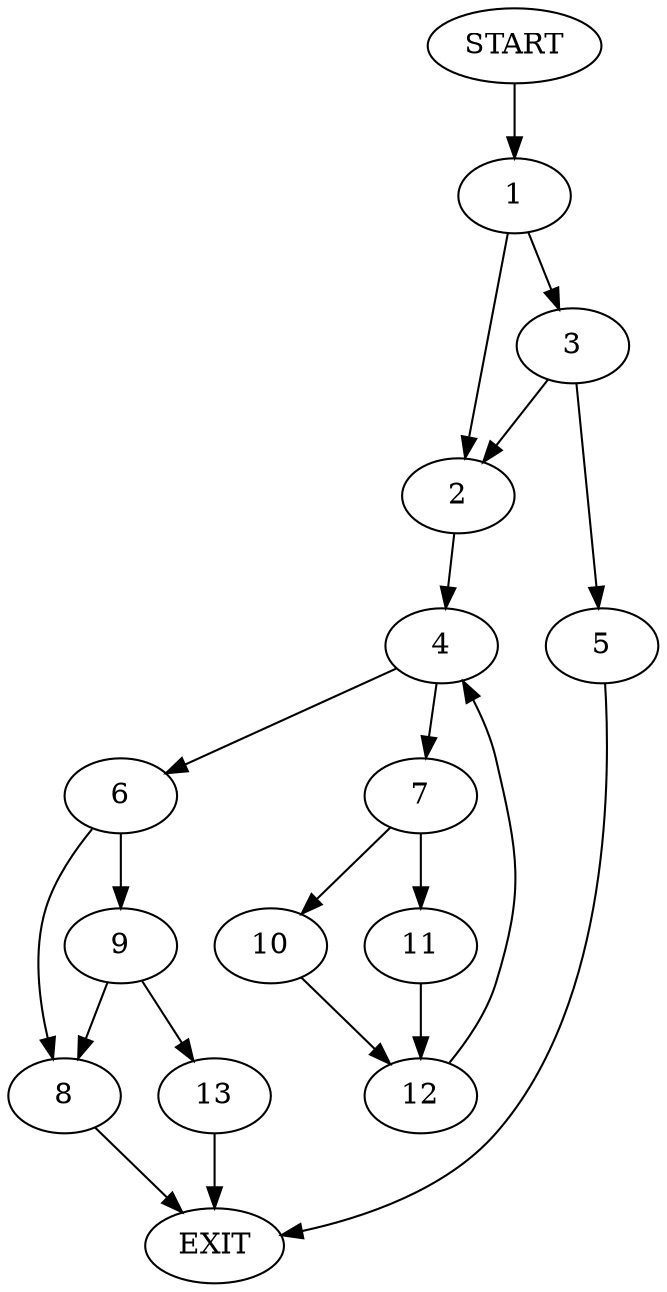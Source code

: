 digraph {
0 [label="START"]
14 [label="EXIT"]
0 -> 1
1 -> 2
1 -> 3
2 -> 4
3 -> 5
3 -> 2
5 -> 14
4 -> 6
4 -> 7
6 -> 8
6 -> 9
7 -> 10
7 -> 11
10 -> 12
11 -> 12
12 -> 4
9 -> 8
9 -> 13
8 -> 14
13 -> 14
}
